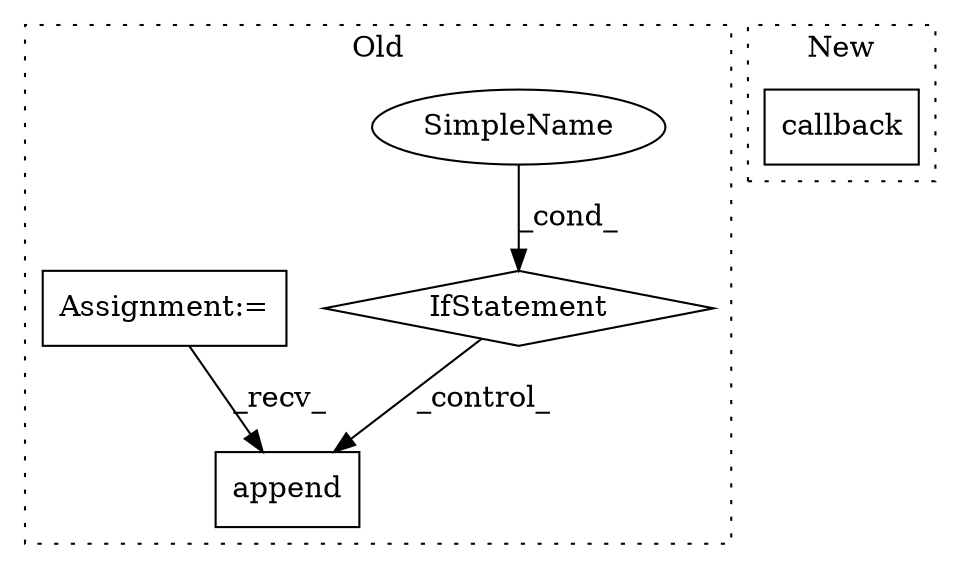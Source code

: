 digraph G {
subgraph cluster0 {
1 [label="append" a="32" s="1343,1358" l="7,1" shape="box"];
3 [label="SimpleName" a="42" s="" l="" shape="ellipse"];
4 [label="IfStatement" a="25" s="1221,1260" l="10,2" shape="diamond"];
5 [label="Assignment:=" a="7" s="833" l="1" shape="box"];
label = "Old";
style="dotted";
}
subgraph cluster1 {
2 [label="callback" a="32" s="646,698" l="9,1" shape="box"];
label = "New";
style="dotted";
}
3 -> 4 [label="_cond_"];
4 -> 1 [label="_control_"];
5 -> 1 [label="_recv_"];
}
